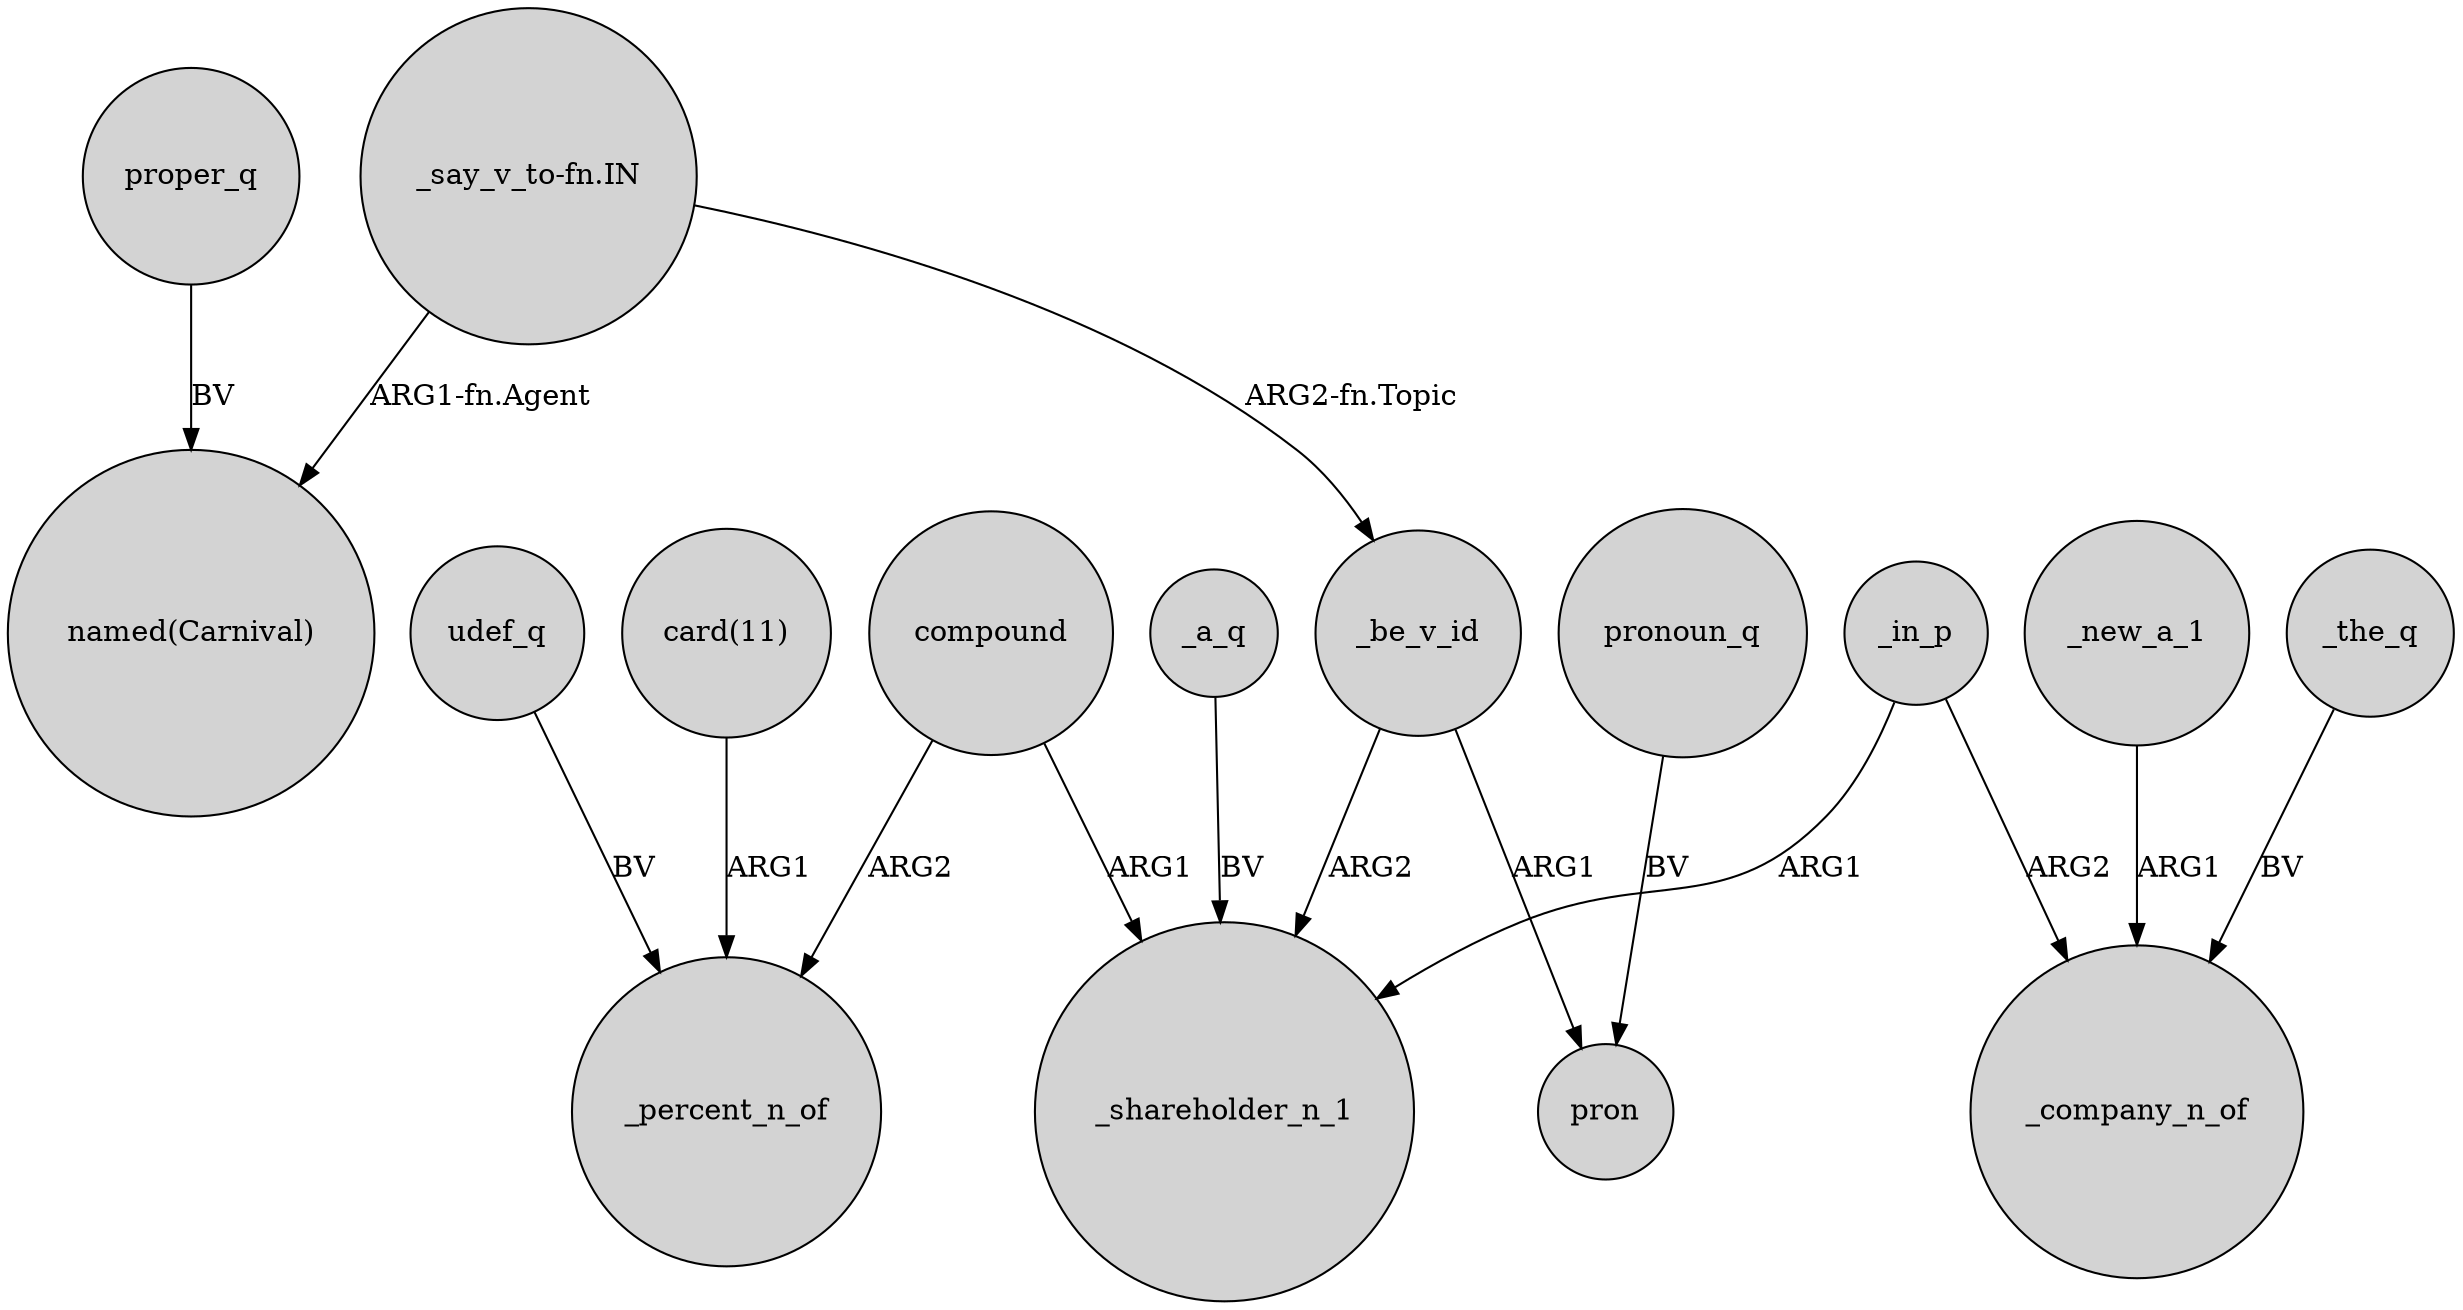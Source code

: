 digraph {
	node [shape=circle style=filled]
	proper_q -> "named(Carnival)" [label=BV]
	_a_q -> _shareholder_n_1 [label=BV]
	"_say_v_to-fn.IN" -> "named(Carnival)" [label="ARG1-fn.Agent"]
	"card(11)" -> _percent_n_of [label=ARG1]
	_new_a_1 -> _company_n_of [label=ARG1]
	udef_q -> _percent_n_of [label=BV]
	compound -> _shareholder_n_1 [label=ARG1]
	compound -> _percent_n_of [label=ARG2]
	_be_v_id -> pron [label=ARG1]
	_be_v_id -> _shareholder_n_1 [label=ARG2]
	_the_q -> _company_n_of [label=BV]
	"_say_v_to-fn.IN" -> _be_v_id [label="ARG2-fn.Topic"]
	_in_p -> _shareholder_n_1 [label=ARG1]
	_in_p -> _company_n_of [label=ARG2]
	pronoun_q -> pron [label=BV]
}
